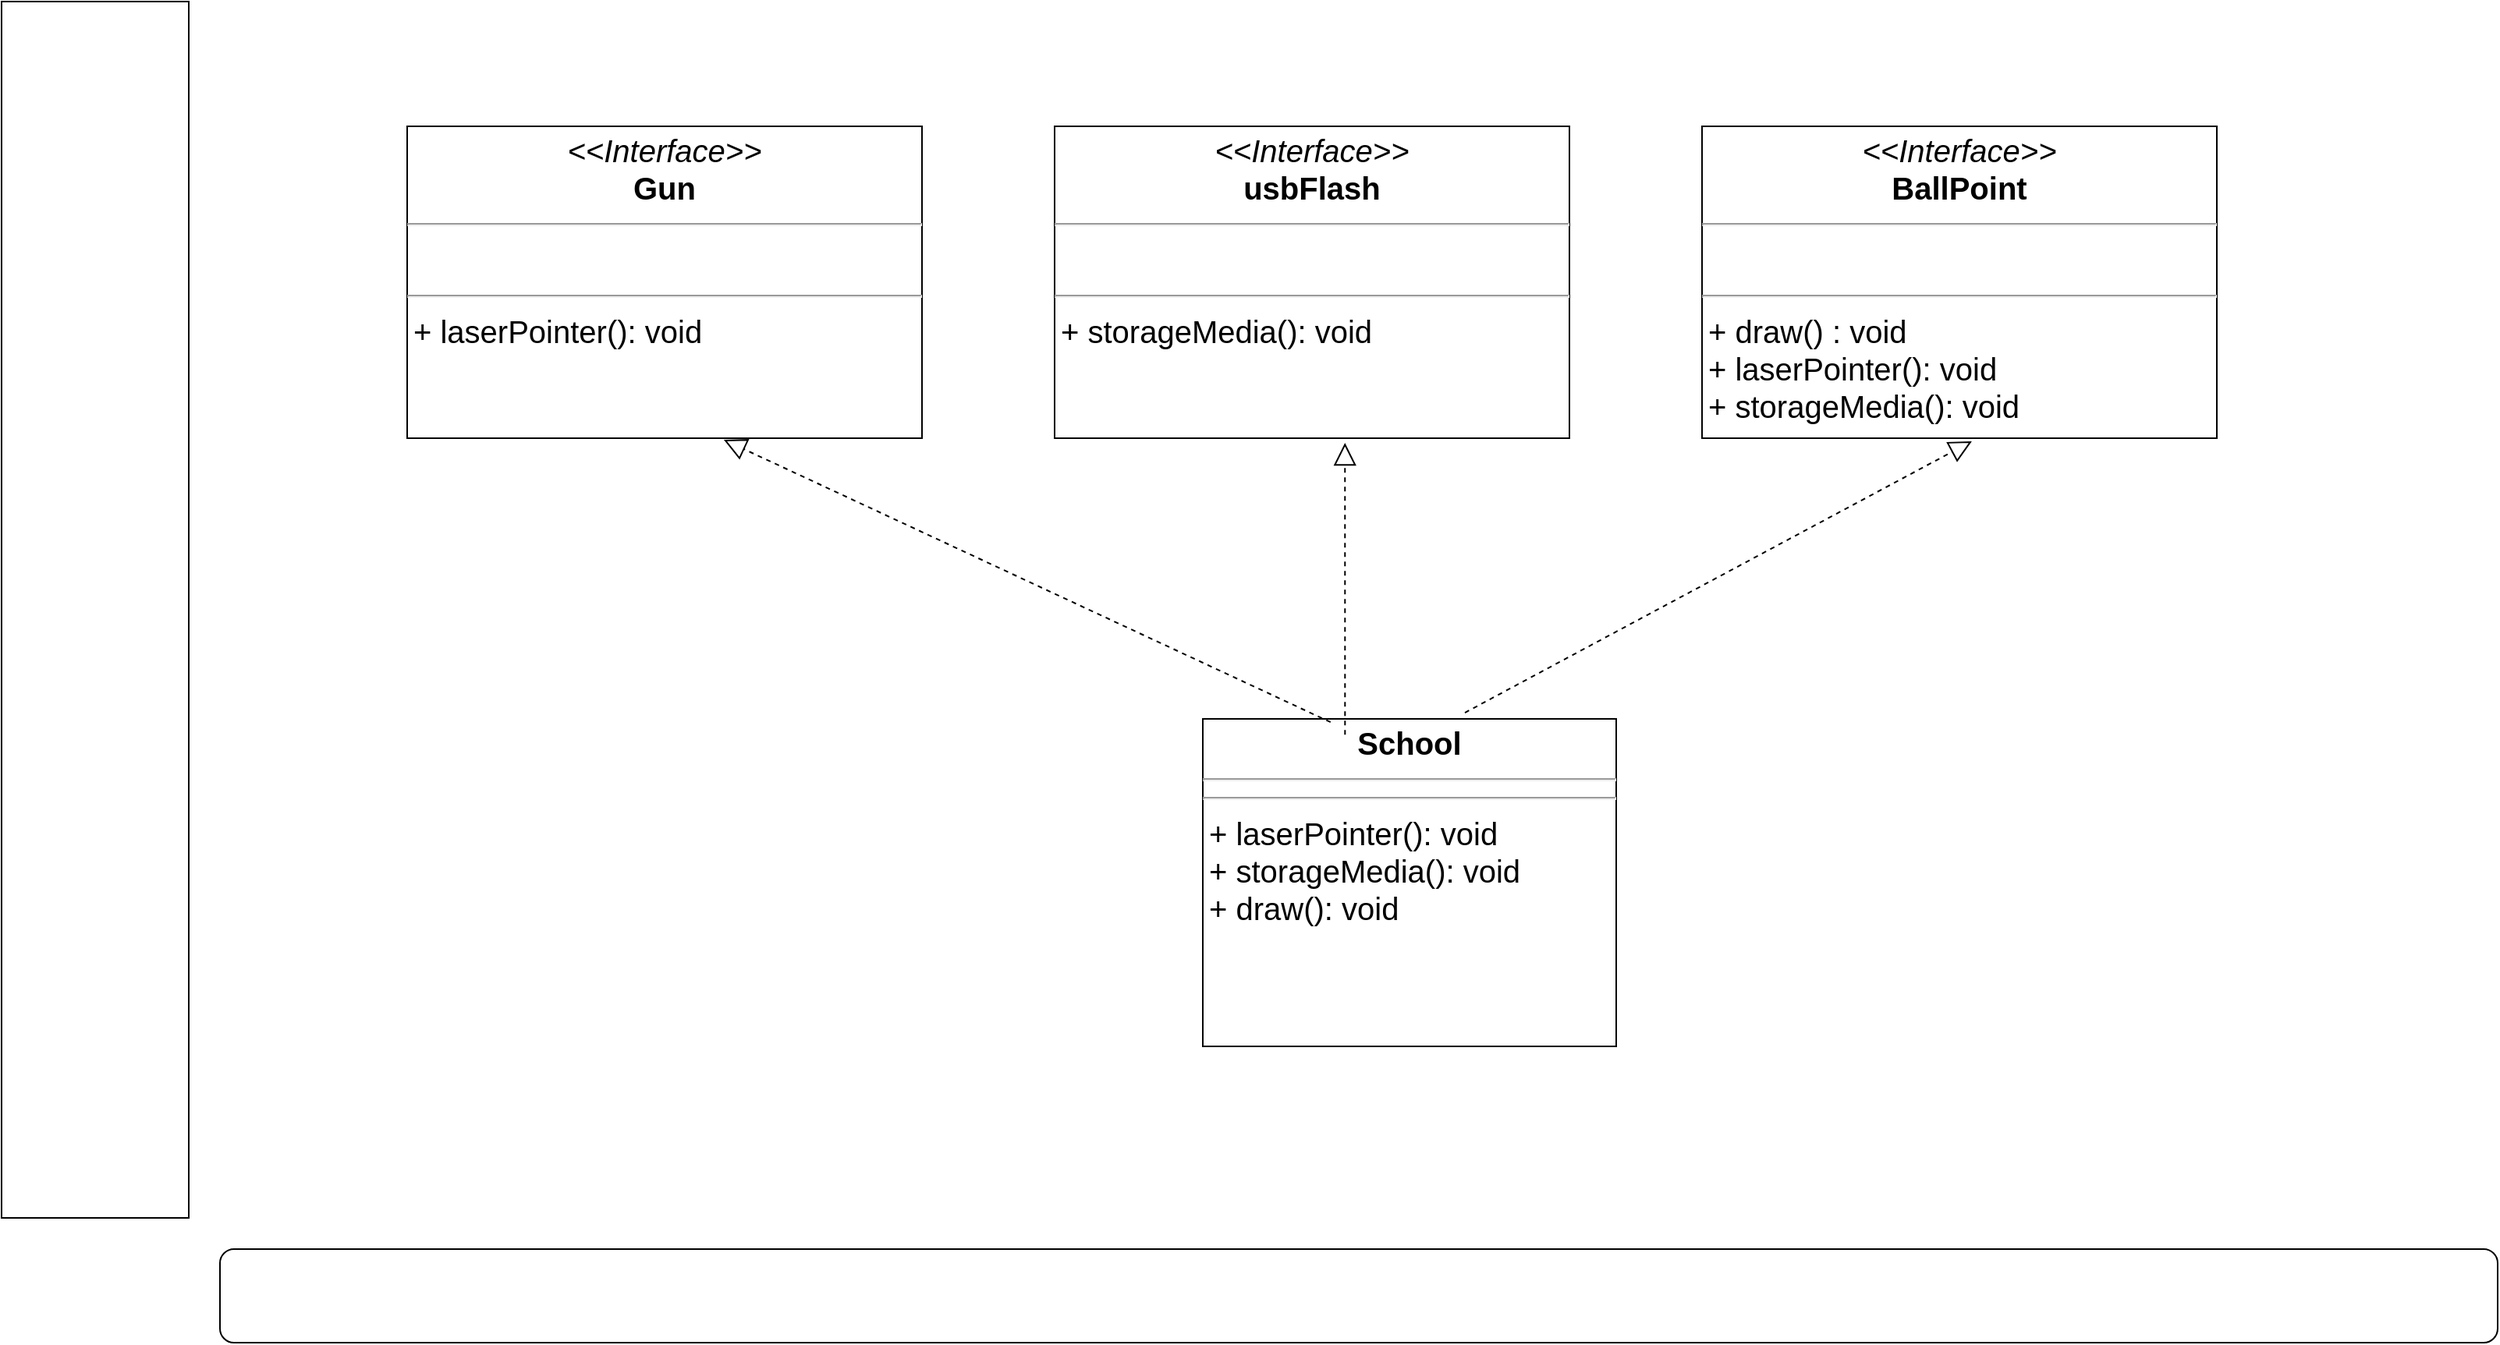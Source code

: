 <mxfile version="15.6.1" type="device"><diagram id="lE3PC7R1W2xKby0KcJtM" name="Page-1"><mxGraphModel dx="1833" dy="1658" grid="1" gridSize="10" guides="1" tooltips="1" connect="1" arrows="1" fold="1" page="1" pageScale="1" pageWidth="850" pageHeight="1100" math="0" shadow="0"><root><mxCell id="0"/><mxCell id="1" parent="0"/><mxCell id="Wiy6jDHZ60rftY4bxlNy-4" value="&lt;p style=&quot;margin: 4px 0px 0px ; text-align: center ; font-size: 20px&quot;&gt;&lt;b&gt;School&lt;/b&gt;&lt;br&gt;&lt;/p&gt;&lt;hr style=&quot;font-size: 20px&quot;&gt;&lt;hr style=&quot;font-size: 20px&quot;&gt;&lt;p style=&quot;margin: 0px 0px 0px 4px ; font-size: 20px&quot;&gt;+ laserPointer(): void&lt;/p&gt;&lt;p style=&quot;margin: 0px 0px 0px 4px ; font-size: 20px&quot;&gt;+ storageMedia(): void&lt;/p&gt;&lt;p style=&quot;margin: 0px 0px 0px 4px ; font-size: 20px&quot;&gt;+ draw(): void&lt;/p&gt;" style="verticalAlign=top;align=left;overflow=fill;fontSize=20;fontFamily=Helvetica;html=1;" vertex="1" parent="1"><mxGeometry x="520" y="400" width="265" height="210" as="geometry"/></mxCell><mxCell id="Wiy6jDHZ60rftY4bxlNy-5" value="&lt;p style=&quot;margin: 4px 0px 0px ; text-align: center ; font-size: 20px&quot;&gt;&lt;i style=&quot;font-size: 20px&quot;&gt;&amp;lt;&amp;lt;Interface&amp;gt;&amp;gt;&lt;/i&gt;&lt;br style=&quot;font-size: 20px&quot;&gt;&lt;b style=&quot;font-size: 20px&quot;&gt;Gun&lt;/b&gt;&lt;/p&gt;&lt;hr style=&quot;font-size: 20px&quot;&gt;&lt;p style=&quot;margin: 0px 0px 0px 4px ; font-size: 20px&quot;&gt;&lt;br&gt;&lt;/p&gt;&lt;hr style=&quot;font-size: 20px&quot;&gt;&lt;p style=&quot;margin: 0px 0px 0px 4px ; font-size: 20px&quot;&gt;+ laserPointer(): void&lt;/p&gt;" style="verticalAlign=top;align=left;overflow=fill;fontSize=20;fontFamily=Helvetica;html=1;" vertex="1" parent="1"><mxGeometry x="10" y="20" width="330" height="200" as="geometry"/></mxCell><mxCell id="Wiy6jDHZ60rftY4bxlNy-7" value="&lt;p style=&quot;margin: 4px 0px 0px ; text-align: center ; font-size: 20px&quot;&gt;&lt;i style=&quot;font-size: 20px&quot;&gt;&amp;lt;&amp;lt;Interface&amp;gt;&amp;gt;&lt;/i&gt;&lt;br style=&quot;font-size: 20px&quot;&gt;&lt;b style=&quot;font-size: 20px&quot;&gt;usbFlash&lt;/b&gt;&lt;/p&gt;&lt;hr style=&quot;font-size: 20px&quot;&gt;&lt;p style=&quot;margin: 0px 0px 0px 4px ; font-size: 20px&quot;&gt;&lt;br&gt;&lt;/p&gt;&lt;hr style=&quot;font-size: 20px&quot;&gt;&lt;p style=&quot;margin: 0px 0px 0px 4px ; font-size: 20px&quot;&gt;+ storageMedia(): void&lt;/p&gt;" style="verticalAlign=top;align=left;overflow=fill;fontSize=20;fontFamily=Helvetica;html=1;" vertex="1" parent="1"><mxGeometry x="425" y="20" width="330" height="200" as="geometry"/></mxCell><mxCell id="Wiy6jDHZ60rftY4bxlNy-8" value="&lt;p style=&quot;margin: 4px 0px 0px ; text-align: center ; font-size: 20px&quot;&gt;&lt;i style=&quot;font-size: 20px&quot;&gt;&amp;lt;&amp;lt;Interface&amp;gt;&amp;gt;&lt;/i&gt;&lt;br style=&quot;font-size: 20px&quot;&gt;&lt;b style=&quot;font-size: 20px&quot;&gt;BallPoint&lt;/b&gt;&lt;/p&gt;&lt;hr style=&quot;font-size: 20px&quot;&gt;&lt;p style=&quot;margin: 0px 0px 0px 4px ; font-size: 20px&quot;&gt;&lt;br&gt;&lt;/p&gt;&lt;hr style=&quot;font-size: 20px&quot;&gt;&lt;p style=&quot;margin: 0px 0px 0px 4px ; font-size: 20px&quot;&gt;+ draw() : void&lt;br&gt;&lt;/p&gt;&lt;p style=&quot;margin: 0px 0px 0px 4px ; font-size: 20px&quot;&gt;+ laserPointer(): void&lt;/p&gt;&lt;p style=&quot;margin: 0px 0px 0px 4px ; font-size: 20px&quot;&gt;+ storageMedia(): void&lt;/p&gt;" style="verticalAlign=top;align=left;overflow=fill;fontSize=20;fontFamily=Helvetica;html=1;" vertex="1" parent="1"><mxGeometry x="840" y="20" width="330" height="200" as="geometry"/></mxCell><mxCell id="Wiy6jDHZ60rftY4bxlNy-9" value="" style="endArrow=block;dashed=1;endFill=0;endSize=12;html=1;rounded=0;fontSize=20;entryX=0.615;entryY=1.005;entryDx=0;entryDy=0;entryPerimeter=0;exitX=0.309;exitY=0.01;exitDx=0;exitDy=0;exitPerimeter=0;" edge="1" parent="1" source="Wiy6jDHZ60rftY4bxlNy-4" target="Wiy6jDHZ60rftY4bxlNy-5"><mxGeometry width="160" relative="1" as="geometry"><mxPoint x="290" y="290" as="sourcePoint"/><mxPoint x="450" y="290" as="targetPoint"/></mxGeometry></mxCell><mxCell id="Wiy6jDHZ60rftY4bxlNy-11" value="" style="endArrow=block;dashed=1;endFill=0;endSize=12;html=1;rounded=0;fontSize=20;entryX=0.564;entryY=1.015;entryDx=0;entryDy=0;entryPerimeter=0;exitX=0.344;exitY=0.048;exitDx=0;exitDy=0;exitPerimeter=0;" edge="1" parent="1" source="Wiy6jDHZ60rftY4bxlNy-4" target="Wiy6jDHZ60rftY4bxlNy-7"><mxGeometry width="160" relative="1" as="geometry"><mxPoint x="620" y="390" as="sourcePoint"/><mxPoint x="440" y="290" as="targetPoint"/></mxGeometry></mxCell><mxCell id="Wiy6jDHZ60rftY4bxlNy-12" value="" style="endArrow=block;dashed=1;endFill=0;endSize=12;html=1;rounded=0;fontSize=20;entryX=0.524;entryY=1.01;entryDx=0;entryDy=0;entryPerimeter=0;exitX=0.634;exitY=-0.019;exitDx=0;exitDy=0;exitPerimeter=0;" edge="1" parent="1" source="Wiy6jDHZ60rftY4bxlNy-4" target="Wiy6jDHZ60rftY4bxlNy-8"><mxGeometry width="160" relative="1" as="geometry"><mxPoint x="870" y="290" as="sourcePoint"/><mxPoint x="1030" y="290" as="targetPoint"/></mxGeometry></mxCell><mxCell id="Wiy6jDHZ60rftY4bxlNy-13" value="" style="rounded=0;whiteSpace=wrap;html=1;fontSize=20;" vertex="1" parent="1"><mxGeometry x="-250" y="-60" width="120" height="780" as="geometry"/></mxCell><mxCell id="Wiy6jDHZ60rftY4bxlNy-14" value="" style="rounded=1;whiteSpace=wrap;html=1;fontSize=20;" vertex="1" parent="1"><mxGeometry x="-110" y="740" width="1460" height="60" as="geometry"/></mxCell></root></mxGraphModel></diagram></mxfile>